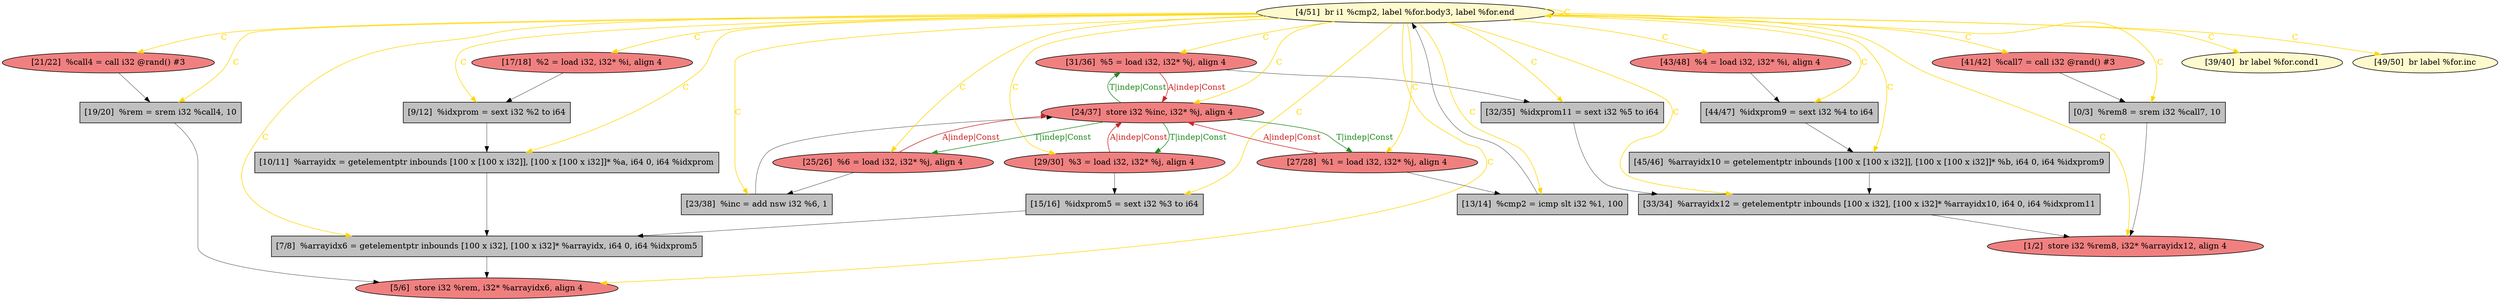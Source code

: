 
digraph G {


node1109 [fillcolor=grey,label="[19/20]  %rem = srem i32 %call4, 10",shape=rectangle,style=filled ]
node1107 [fillcolor=grey,label="[10/11]  %arrayidx = getelementptr inbounds [100 x [100 x i32]], [100 x [100 x i32]]* %a, i64 0, i64 %idxprom",shape=rectangle,style=filled ]
node1106 [fillcolor=lightcoral,label="[43/48]  %4 = load i32, i32* %i, align 4",shape=ellipse,style=filled ]
node1104 [fillcolor=lightcoral,label="[17/18]  %2 = load i32, i32* %i, align 4",shape=ellipse,style=filled ]
node1102 [fillcolor=lightcoral,label="[31/36]  %5 = load i32, i32* %j, align 4",shape=ellipse,style=filled ]
node1103 [fillcolor=grey,label="[45/46]  %arrayidx10 = getelementptr inbounds [100 x [100 x i32]], [100 x [100 x i32]]* %b, i64 0, i64 %idxprom9",shape=rectangle,style=filled ]
node1101 [fillcolor=lightcoral,label="[25/26]  %6 = load i32, i32* %j, align 4",shape=ellipse,style=filled ]
node1108 [fillcolor=lightcoral,label="[21/22]  %call4 = call i32 @rand() #3",shape=ellipse,style=filled ]
node1105 [fillcolor=grey,label="[15/16]  %idxprom5 = sext i32 %3 to i64",shape=rectangle,style=filled ]
node1088 [fillcolor=grey,label="[7/8]  %arrayidx6 = getelementptr inbounds [100 x i32], [100 x i32]* %arrayidx, i64 0, i64 %idxprom5",shape=rectangle,style=filled ]
node1087 [fillcolor=lightcoral,label="[5/6]  store i32 %rem, i32* %arrayidx6, align 4",shape=ellipse,style=filled ]
node1090 [fillcolor=grey,label="[13/14]  %cmp2 = icmp slt i32 %1, 100",shape=rectangle,style=filled ]
node1084 [fillcolor=grey,label="[0/3]  %rem8 = srem i32 %call7, 10",shape=rectangle,style=filled ]
node1089 [fillcolor=grey,label="[9/12]  %idxprom = sext i32 %2 to i64",shape=rectangle,style=filled ]
node1095 [fillcolor=lemonchiffon,label="[39/40]  br label %for.cond1",shape=ellipse,style=filled ]
node1097 [fillcolor=grey,label="[33/34]  %arrayidx12 = getelementptr inbounds [100 x i32], [100 x i32]* %arrayidx10, i64 0, i64 %idxprom11",shape=rectangle,style=filled ]
node1098 [fillcolor=grey,label="[23/38]  %inc = add nsw i32 %6, 1",shape=rectangle,style=filled ]
node1085 [fillcolor=lemonchiffon,label="[4/51]  br i1 %cmp2, label %for.body3, label %for.end",shape=ellipse,style=filled ]
node1091 [fillcolor=grey,label="[44/47]  %idxprom9 = sext i32 %4 to i64",shape=rectangle,style=filled ]
node1092 [fillcolor=lightcoral,label="[29/30]  %3 = load i32, i32* %j, align 4",shape=ellipse,style=filled ]
node1093 [fillcolor=lightcoral,label="[27/28]  %1 = load i32, i32* %j, align 4",shape=ellipse,style=filled ]
node1100 [fillcolor=grey,label="[32/35]  %idxprom11 = sext i32 %5 to i64",shape=rectangle,style=filled ]
node1096 [fillcolor=lemonchiffon,label="[49/50]  br label %for.inc",shape=ellipse,style=filled ]
node1094 [fillcolor=lightcoral,label="[1/2]  store i32 %rem8, i32* %arrayidx12, align 4",shape=ellipse,style=filled ]
node1086 [fillcolor=lightcoral,label="[41/42]  %call7 = call i32 @rand() #3",shape=ellipse,style=filled ]
node1099 [fillcolor=lightcoral,label="[24/37]  store i32 %inc, i32* %j, align 4",shape=ellipse,style=filled ]

node1085->node1108 [style=solid,color=gold,label="C",penwidth=1.0,fontcolor=gold ]
node1102->node1100 [style=solid,color=black,label="",penwidth=0.5,fontcolor=black ]
node1085->node1103 [style=solid,color=gold,label="C",penwidth=1.0,fontcolor=gold ]
node1085->node1093 [style=solid,color=gold,label="C",penwidth=1.0,fontcolor=gold ]
node1085->node1098 [style=solid,color=gold,label="C",penwidth=1.0,fontcolor=gold ]
node1085->node1101 [style=solid,color=gold,label="C",penwidth=1.0,fontcolor=gold ]
node1099->node1101 [style=solid,color=forestgreen,label="T|indep|Const",penwidth=1.0,fontcolor=forestgreen ]
node1099->node1102 [style=solid,color=forestgreen,label="T|indep|Const",penwidth=1.0,fontcolor=forestgreen ]
node1102->node1099 [style=solid,color=firebrick3,label="A|indep|Const",penwidth=1.0,fontcolor=firebrick3 ]
node1092->node1099 [style=solid,color=firebrick3,label="A|indep|Const",penwidth=1.0,fontcolor=firebrick3 ]
node1085->node1109 [style=solid,color=gold,label="C",penwidth=1.0,fontcolor=gold ]
node1086->node1084 [style=solid,color=black,label="",penwidth=0.5,fontcolor=black ]
node1092->node1105 [style=solid,color=black,label="",penwidth=0.5,fontcolor=black ]
node1108->node1109 [style=solid,color=black,label="",penwidth=0.5,fontcolor=black ]
node1106->node1091 [style=solid,color=black,label="",penwidth=0.5,fontcolor=black ]
node1104->node1089 [style=solid,color=black,label="",penwidth=0.5,fontcolor=black ]
node1098->node1099 [style=solid,color=black,label="",penwidth=0.5,fontcolor=black ]
node1105->node1088 [style=solid,color=black,label="",penwidth=0.5,fontcolor=black ]
node1084->node1094 [style=solid,color=black,label="",penwidth=0.5,fontcolor=black ]
node1085->node1096 [style=solid,color=gold,label="C",penwidth=1.0,fontcolor=gold ]
node1099->node1093 [style=solid,color=forestgreen,label="T|indep|Const",penwidth=1.0,fontcolor=forestgreen ]
node1089->node1107 [style=solid,color=black,label="",penwidth=0.5,fontcolor=black ]
node1085->node1097 [style=solid,color=gold,label="C",penwidth=1.0,fontcolor=gold ]
node1085->node1089 [style=solid,color=gold,label="C",penwidth=1.0,fontcolor=gold ]
node1085->node1094 [style=solid,color=gold,label="C",penwidth=1.0,fontcolor=gold ]
node1085->node1091 [style=solid,color=gold,label="C",penwidth=1.0,fontcolor=gold ]
node1085->node1106 [style=solid,color=gold,label="C",penwidth=1.0,fontcolor=gold ]
node1100->node1097 [style=solid,color=black,label="",penwidth=0.5,fontcolor=black ]
node1097->node1094 [style=solid,color=black,label="",penwidth=0.5,fontcolor=black ]
node1107->node1088 [style=solid,color=black,label="",penwidth=0.5,fontcolor=black ]
node1085->node1086 [style=solid,color=gold,label="C",penwidth=1.0,fontcolor=gold ]
node1085->node1102 [style=solid,color=gold,label="C",penwidth=1.0,fontcolor=gold ]
node1085->node1084 [style=solid,color=gold,label="C",penwidth=1.0,fontcolor=gold ]
node1085->node1095 [style=solid,color=gold,label="C",penwidth=1.0,fontcolor=gold ]
node1085->node1087 [style=solid,color=gold,label="C",penwidth=1.0,fontcolor=gold ]
node1093->node1099 [style=solid,color=firebrick3,label="A|indep|Const",penwidth=1.0,fontcolor=firebrick3 ]
node1085->node1092 [style=solid,color=gold,label="C",penwidth=1.0,fontcolor=gold ]
node1085->node1088 [style=solid,color=gold,label="C",penwidth=1.0,fontcolor=gold ]
node1091->node1103 [style=solid,color=black,label="",penwidth=0.5,fontcolor=black ]
node1103->node1097 [style=solid,color=black,label="",penwidth=0.5,fontcolor=black ]
node1085->node1085 [style=solid,color=gold,label="C",penwidth=1.0,fontcolor=gold ]
node1093->node1090 [style=solid,color=black,label="",penwidth=0.5,fontcolor=black ]
node1085->node1099 [style=solid,color=gold,label="C",penwidth=1.0,fontcolor=gold ]
node1085->node1104 [style=solid,color=gold,label="C",penwidth=1.0,fontcolor=gold ]
node1085->node1105 [style=solid,color=gold,label="C",penwidth=1.0,fontcolor=gold ]
node1101->node1098 [style=solid,color=black,label="",penwidth=0.5,fontcolor=black ]
node1088->node1087 [style=solid,color=black,label="",penwidth=0.5,fontcolor=black ]
node1085->node1100 [style=solid,color=gold,label="C",penwidth=1.0,fontcolor=gold ]
node1090->node1085 [style=solid,color=black,label="",penwidth=0.5,fontcolor=black ]
node1085->node1090 [style=solid,color=gold,label="C",penwidth=1.0,fontcolor=gold ]
node1101->node1099 [style=solid,color=firebrick3,label="A|indep|Const",penwidth=1.0,fontcolor=firebrick3 ]
node1099->node1092 [style=solid,color=forestgreen,label="T|indep|Const",penwidth=1.0,fontcolor=forestgreen ]
node1085->node1107 [style=solid,color=gold,label="C",penwidth=1.0,fontcolor=gold ]
node1109->node1087 [style=solid,color=black,label="",penwidth=0.5,fontcolor=black ]


}
